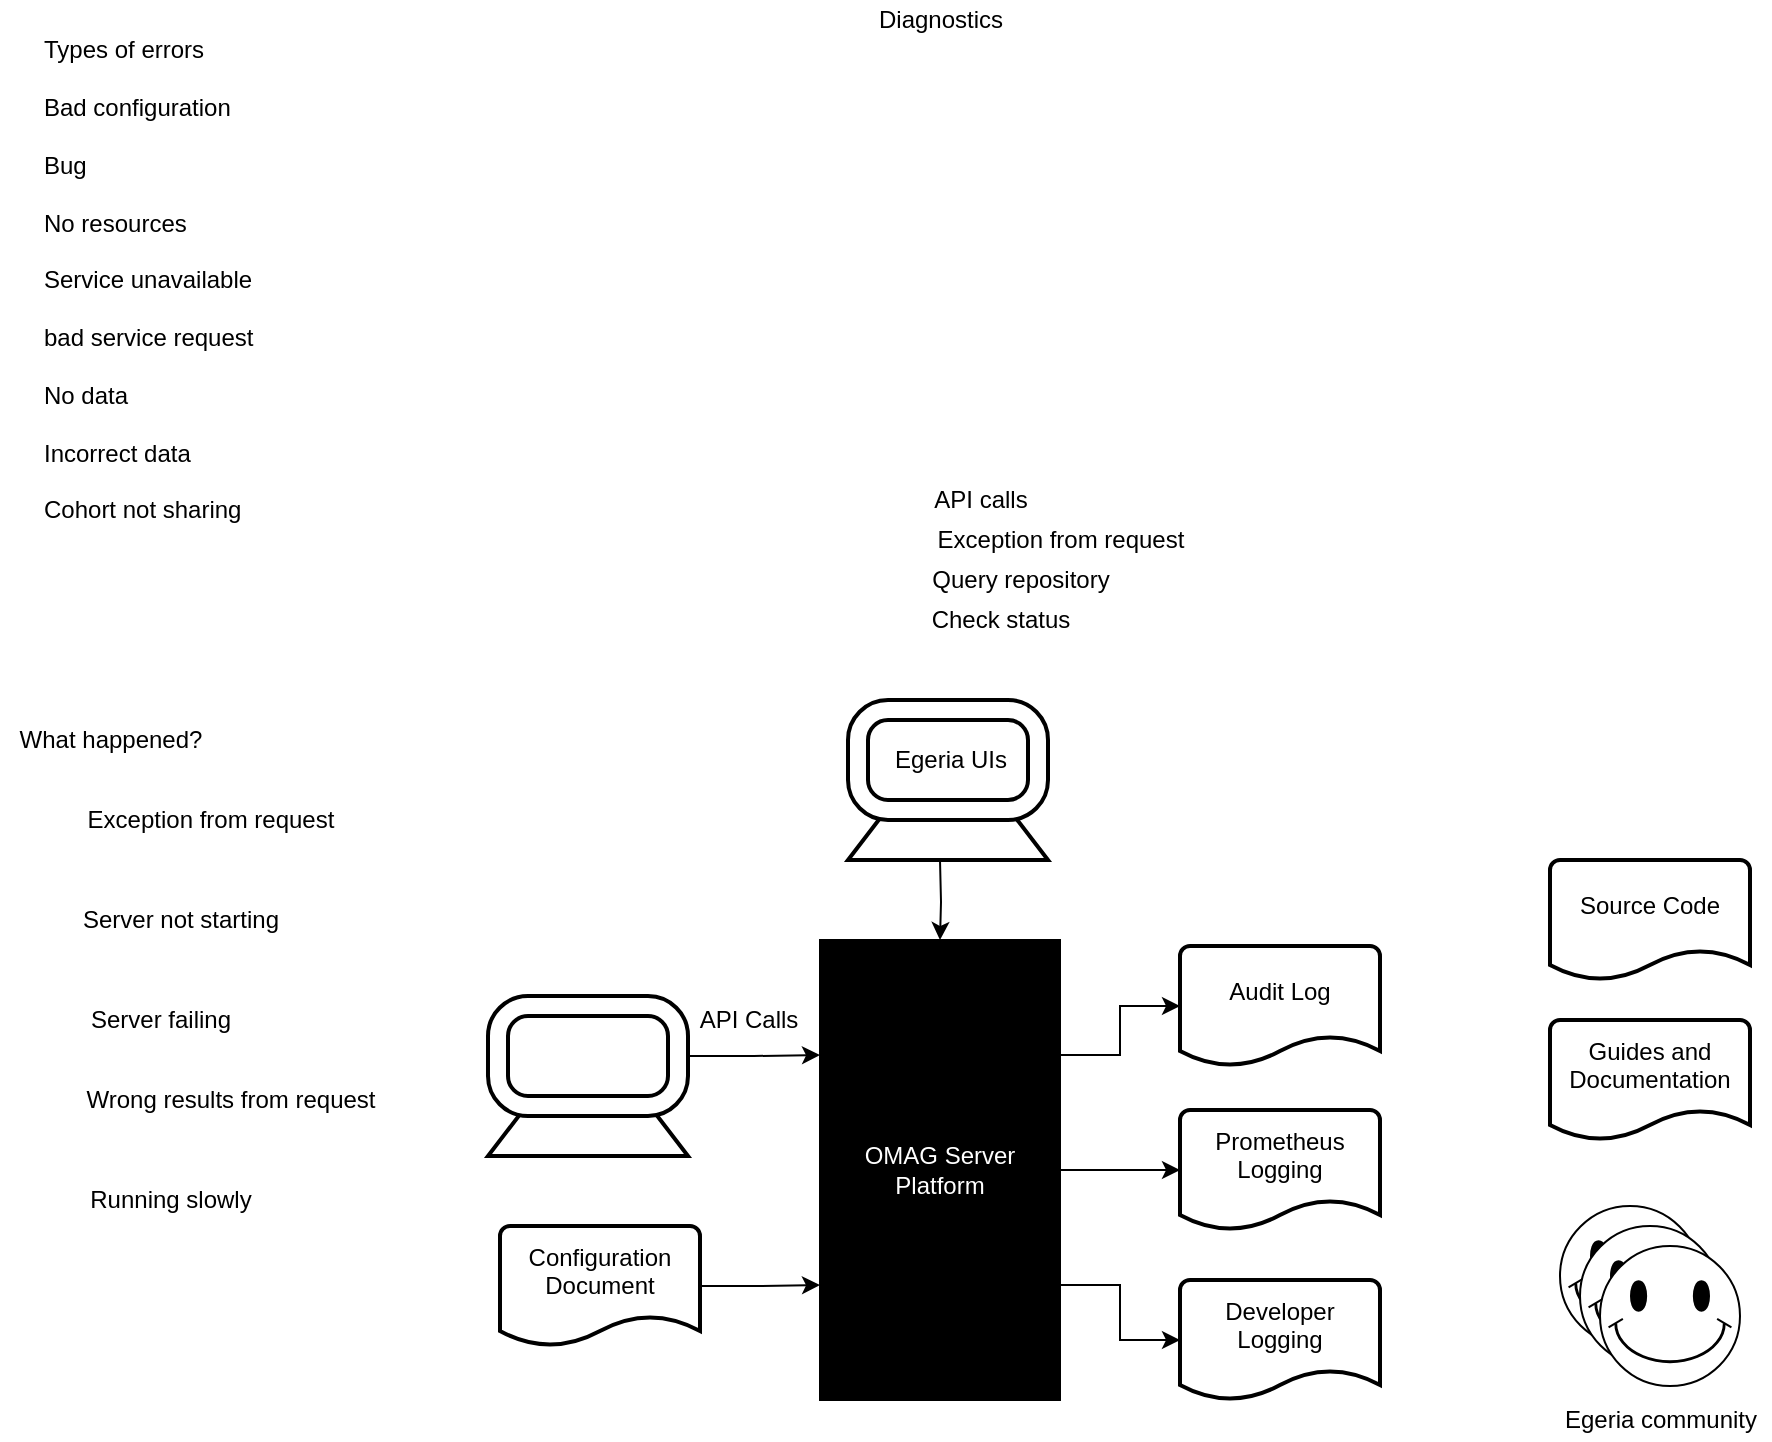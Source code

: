 <mxfile version="14.5.1" type="device" pages="2"><diagram id="1YHvJM6JdmQhIbN05X3f" name="diagnostic-sources"><mxGraphModel dx="1106" dy="1956" grid="1" gridSize="10" guides="1" tooltips="1" connect="1" arrows="1" fold="1" page="1" pageScale="1" pageWidth="827" pageHeight="1169" math="0" shadow="0"><root><mxCell id="0"/><mxCell id="1" parent="0"/><mxCell id="mTaWC9bGOZLNiOwDKI32-23" value="" style="verticalLabelPosition=bottom;verticalAlign=top;html=1;shape=trapezoid;perimeter=trapezoidPerimeter;whiteSpace=wrap;size=0.23;arcSize=10;flipV=1;align=center;direction=west;strokeWidth=2;" vertex="1" parent="1"><mxGeometry x="284" y="468" width="100" height="30" as="geometry"/></mxCell><mxCell id="mTaWC9bGOZLNiOwDKI32-1" value="Types of errors&lt;br&gt;&lt;br&gt;Bad configuration&lt;br&gt;&lt;br&gt;Bug&lt;br&gt;&lt;br&gt;No resources&lt;br&gt;&lt;br&gt;Service unavailable&lt;br&gt;&lt;br&gt;bad service request&lt;br&gt;&lt;br&gt;No data&lt;br&gt;&lt;br&gt;Incorrect data&lt;br&gt;&lt;br&gt;Cohort not sharing" style="text;html=1;align=left;verticalAlign=middle;resizable=0;points=[];autosize=1;" vertex="1" parent="1"><mxGeometry x="60" y="-60" width="120" height="240" as="geometry"/></mxCell><mxCell id="mTaWC9bGOZLNiOwDKI32-2" value="What happened?" style="text;html=1;align=center;verticalAlign=middle;resizable=0;points=[];autosize=1;" vertex="1" parent="1"><mxGeometry x="40" y="280" width="110" height="20" as="geometry"/></mxCell><mxCell id="mTaWC9bGOZLNiOwDKI32-3" value="Exception from request" style="text;html=1;align=center;verticalAlign=middle;resizable=0;points=[];autosize=1;" vertex="1" parent="1"><mxGeometry x="75" y="320" width="140" height="20" as="geometry"/></mxCell><mxCell id="mTaWC9bGOZLNiOwDKI32-4" value="Server not starting" style="text;html=1;align=center;verticalAlign=middle;resizable=0;points=[];autosize=1;" vertex="1" parent="1"><mxGeometry x="75" y="370" width="110" height="20" as="geometry"/></mxCell><mxCell id="mTaWC9bGOZLNiOwDKI32-5" value="Server failing" style="text;html=1;align=center;verticalAlign=middle;resizable=0;points=[];autosize=1;" vertex="1" parent="1"><mxGeometry x="75" y="420" width="90" height="20" as="geometry"/></mxCell><mxCell id="mTaWC9bGOZLNiOwDKI32-6" value="Wrong results from request" style="text;html=1;align=center;verticalAlign=middle;resizable=0;points=[];autosize=1;" vertex="1" parent="1"><mxGeometry x="75" y="460" width="160" height="20" as="geometry"/></mxCell><mxCell id="mTaWC9bGOZLNiOwDKI32-7" value="Running slowly" style="text;html=1;align=center;verticalAlign=middle;resizable=0;points=[];autosize=1;" vertex="1" parent="1"><mxGeometry x="75" y="510" width="100" height="20" as="geometry"/></mxCell><mxCell id="mTaWC9bGOZLNiOwDKI32-8" value="Diagnostics" style="text;html=1;align=center;verticalAlign=middle;resizable=0;points=[];autosize=1;" vertex="1" parent="1"><mxGeometry x="470" y="-80" width="80" height="20" as="geometry"/></mxCell><mxCell id="mTaWC9bGOZLNiOwDKI32-10" value="Exception from request" style="text;html=1;align=center;verticalAlign=middle;resizable=0;points=[];autosize=1;" vertex="1" parent="1"><mxGeometry x="500" y="180" width="140" height="20" as="geometry"/></mxCell><mxCell id="mTaWC9bGOZLNiOwDKI32-14" value="API calls" style="text;html=1;align=center;verticalAlign=middle;resizable=0;points=[];autosize=1;" vertex="1" parent="1"><mxGeometry x="500" y="160" width="60" height="20" as="geometry"/></mxCell><mxCell id="mTaWC9bGOZLNiOwDKI32-16" value="Query repository" style="text;html=1;align=center;verticalAlign=middle;resizable=0;points=[];autosize=1;" vertex="1" parent="1"><mxGeometry x="500" y="200" width="100" height="20" as="geometry"/></mxCell><mxCell id="mTaWC9bGOZLNiOwDKI32-17" value="Check status" style="text;html=1;align=center;verticalAlign=middle;resizable=0;points=[];autosize=1;" vertex="1" parent="1"><mxGeometry x="500" y="220" width="80" height="20" as="geometry"/></mxCell><mxCell id="mTaWC9bGOZLNiOwDKI32-26" style="edgeStyle=orthogonalEdgeStyle;rounded=0;orthogonalLoop=1;jettySize=auto;html=1;entryX=0;entryY=0.5;entryDx=0;entryDy=0;entryPerimeter=0;fontColor=#000000;exitX=1;exitY=0.25;exitDx=0;exitDy=0;" edge="1" parent="1" source="mTaWC9bGOZLNiOwDKI32-18" target="mTaWC9bGOZLNiOwDKI32-19"><mxGeometry relative="1" as="geometry"/></mxCell><mxCell id="mTaWC9bGOZLNiOwDKI32-27" style="edgeStyle=orthogonalEdgeStyle;rounded=0;orthogonalLoop=1;jettySize=auto;html=1;fontColor=#000000;" edge="1" parent="1" source="mTaWC9bGOZLNiOwDKI32-18" target="mTaWC9bGOZLNiOwDKI32-20"><mxGeometry relative="1" as="geometry"/></mxCell><mxCell id="mTaWC9bGOZLNiOwDKI32-31" style="edgeStyle=orthogonalEdgeStyle;rounded=0;orthogonalLoop=1;jettySize=auto;html=1;fontColor=#000000;exitX=1;exitY=0.75;exitDx=0;exitDy=0;" edge="1" parent="1" source="mTaWC9bGOZLNiOwDKI32-18" target="mTaWC9bGOZLNiOwDKI32-28"><mxGeometry relative="1" as="geometry"/></mxCell><mxCell id="mTaWC9bGOZLNiOwDKI32-18" value="OMAG Server Platform" style="rounded=0;whiteSpace=wrap;html=1;align=center;fillColor=#000000;fontColor=#FFFFFF;" vertex="1" parent="1"><mxGeometry x="450" y="390" width="120" height="230" as="geometry"/></mxCell><mxCell id="mTaWC9bGOZLNiOwDKI32-19" value="Audit Log&lt;br&gt;&amp;nbsp;" style="strokeWidth=2;html=1;shape=mxgraph.flowchart.document2;whiteSpace=wrap;size=0.25;align=center;" vertex="1" parent="1"><mxGeometry x="630" y="393" width="100" height="60" as="geometry"/></mxCell><mxCell id="mTaWC9bGOZLNiOwDKI32-20" value="Prometheus Logging&lt;br&gt;&amp;nbsp;" style="strokeWidth=2;html=1;shape=mxgraph.flowchart.document2;whiteSpace=wrap;size=0.25;align=center;" vertex="1" parent="1"><mxGeometry x="630" y="475" width="100" height="60" as="geometry"/></mxCell><mxCell id="mTaWC9bGOZLNiOwDKI32-21" value="Source Code&lt;br&gt;&amp;nbsp;" style="strokeWidth=2;html=1;shape=mxgraph.flowchart.document2;whiteSpace=wrap;size=0.25;align=center;" vertex="1" parent="1"><mxGeometry x="815" y="350" width="100" height="60" as="geometry"/></mxCell><mxCell id="mTaWC9bGOZLNiOwDKI32-25" style="edgeStyle=orthogonalEdgeStyle;rounded=0;orthogonalLoop=1;jettySize=auto;html=1;entryX=0;entryY=0.25;entryDx=0;entryDy=0;fontColor=#000000;" edge="1" parent="1" source="mTaWC9bGOZLNiOwDKI32-22" target="mTaWC9bGOZLNiOwDKI32-18"><mxGeometry relative="1" as="geometry"/></mxCell><mxCell id="mTaWC9bGOZLNiOwDKI32-22" value="" style="verticalLabelPosition=bottom;verticalAlign=top;html=1;shape=mxgraph.basic.rounded_frame;dx=10;align=center;strokeWidth=2;" vertex="1" parent="1"><mxGeometry x="284" y="418" width="100" height="60" as="geometry"/></mxCell><mxCell id="mTaWC9bGOZLNiOwDKI32-24" value="API Calls" style="text;html=1;align=center;verticalAlign=middle;resizable=0;points=[];autosize=1;" vertex="1" parent="1"><mxGeometry x="384" y="420" width="60" height="20" as="geometry"/></mxCell><mxCell id="mTaWC9bGOZLNiOwDKI32-28" value="Developer Logging&lt;br&gt;&amp;nbsp;" style="strokeWidth=2;html=1;shape=mxgraph.flowchart.document2;whiteSpace=wrap;size=0.25;align=center;" vertex="1" parent="1"><mxGeometry x="630" y="560" width="100" height="60" as="geometry"/></mxCell><mxCell id="mTaWC9bGOZLNiOwDKI32-30" style="edgeStyle=orthogonalEdgeStyle;rounded=0;orthogonalLoop=1;jettySize=auto;html=1;entryX=0;entryY=0.75;entryDx=0;entryDy=0;fontColor=#000000;" edge="1" parent="1" source="mTaWC9bGOZLNiOwDKI32-29" target="mTaWC9bGOZLNiOwDKI32-18"><mxGeometry relative="1" as="geometry"/></mxCell><mxCell id="mTaWC9bGOZLNiOwDKI32-29" value="Configuration Document&lt;br&gt;&amp;nbsp;" style="strokeWidth=2;html=1;shape=mxgraph.flowchart.document2;whiteSpace=wrap;size=0.25;align=center;" vertex="1" parent="1"><mxGeometry x="290" y="533" width="100" height="60" as="geometry"/></mxCell><mxCell id="mTaWC9bGOZLNiOwDKI32-32" value="" style="verticalLabelPosition=bottom;verticalAlign=top;html=1;shape=mxgraph.basic.smiley;align=center;" vertex="1" parent="1"><mxGeometry x="820" y="523" width="70" height="70" as="geometry"/></mxCell><mxCell id="mTaWC9bGOZLNiOwDKI32-33" value="" style="verticalLabelPosition=bottom;verticalAlign=top;html=1;shape=mxgraph.basic.smiley;align=center;" vertex="1" parent="1"><mxGeometry x="830" y="533" width="70" height="70" as="geometry"/></mxCell><mxCell id="mTaWC9bGOZLNiOwDKI32-34" value="" style="verticalLabelPosition=bottom;verticalAlign=top;html=1;shape=mxgraph.basic.smiley;align=center;" vertex="1" parent="1"><mxGeometry x="840" y="543" width="70" height="70" as="geometry"/></mxCell><mxCell id="mTaWC9bGOZLNiOwDKI32-35" value="Egeria community" style="text;html=1;align=center;verticalAlign=middle;resizable=0;points=[];autosize=1;fontColor=#000000;" vertex="1" parent="1"><mxGeometry x="815" y="620" width="110" height="20" as="geometry"/></mxCell><mxCell id="mTaWC9bGOZLNiOwDKI32-36" value="Guides and Documentation&lt;br&gt;&amp;nbsp;" style="strokeWidth=2;html=1;shape=mxgraph.flowchart.document2;whiteSpace=wrap;size=0.25;align=center;" vertex="1" parent="1"><mxGeometry x="815" y="430" width="100" height="60" as="geometry"/></mxCell><mxCell id="mTaWC9bGOZLNiOwDKI32-37" value="" style="verticalLabelPosition=bottom;verticalAlign=top;html=1;shape=trapezoid;perimeter=trapezoidPerimeter;whiteSpace=wrap;size=0.23;arcSize=10;flipV=1;align=center;direction=west;strokeWidth=2;" vertex="1" parent="1"><mxGeometry x="464" y="320" width="100" height="30" as="geometry"/></mxCell><mxCell id="mTaWC9bGOZLNiOwDKI32-38" style="edgeStyle=orthogonalEdgeStyle;rounded=0;orthogonalLoop=1;jettySize=auto;html=1;entryX=0.5;entryY=0;entryDx=0;entryDy=0;fontColor=#000000;" edge="1" parent="1" target="mTaWC9bGOZLNiOwDKI32-18"><mxGeometry relative="1" as="geometry"><mxPoint x="630" y="299.5" as="targetPoint"/><mxPoint x="510" y="350" as="sourcePoint"/></mxGeometry></mxCell><mxCell id="mTaWC9bGOZLNiOwDKI32-39" value="" style="verticalLabelPosition=bottom;verticalAlign=top;html=1;shape=mxgraph.basic.rounded_frame;dx=10;align=center;strokeWidth=2;" vertex="1" parent="1"><mxGeometry x="464" y="270" width="100" height="60" as="geometry"/></mxCell><mxCell id="mTaWC9bGOZLNiOwDKI32-40" value="Egeria UIs" style="text;html=1;align=center;verticalAlign=middle;resizable=0;points=[];autosize=1;" vertex="1" parent="1"><mxGeometry x="480" y="290" width="70" height="20" as="geometry"/></mxCell></root></mxGraphModel></diagram><diagram id="swhyjYUeKy6fQXURkowZ" name="diagnostic-process"><mxGraphModel dx="1106" dy="787" grid="1" gridSize="10" guides="1" tooltips="1" connect="1" arrows="1" fold="1" page="1" pageScale="1" pageWidth="827" pageHeight="1169" math="0" shadow="0"><root><mxCell id="fo-PyP31qlLtmNvHCgfN-0"/><mxCell id="fo-PyP31qlLtmNvHCgfN-1" parent="fo-PyP31qlLtmNvHCgfN-0"/><mxCell id="fo-PyP31qlLtmNvHCgfN-6" value="Information Gathering" style="rounded=1;whiteSpace=wrap;html=1;strokeWidth=2;fillColor=#000000;align=center;fontColor=#FFFFFF;verticalAlign=top;fontStyle=1" vertex="1" parent="fo-PyP31qlLtmNvHCgfN-1"><mxGeometry x="50" y="50" width="480" height="150" as="geometry"/></mxCell><mxCell id="fo-PyP31qlLtmNvHCgfN-3" value="Clarify the problem" style="rounded=1;whiteSpace=wrap;html=1;strokeWidth=2;align=center;" vertex="1" parent="fo-PyP31qlLtmNvHCgfN-1"><mxGeometry x="80" y="110" width="120" height="60" as="geometry"/></mxCell><mxCell id="fo-PyP31qlLtmNvHCgfN-4" value="Classify the problem" style="rounded=1;whiteSpace=wrap;html=1;strokeWidth=2;align=center;" vertex="1" parent="fo-PyP31qlLtmNvHCgfN-1"><mxGeometry x="230" y="110" width="120" height="60" as="geometry"/></mxCell><mxCell id="fo-PyP31qlLtmNvHCgfN-5" value="Gather diagnostics" style="rounded=1;whiteSpace=wrap;html=1;strokeWidth=2;align=center;" vertex="1" parent="fo-PyP31qlLtmNvHCgfN-1"><mxGeometry x="380" y="110" width="120" height="60" as="geometry"/></mxCell><mxCell id="fo-PyP31qlLtmNvHCgfN-7" value="Information Integration and Interpretation" style="rounded=1;whiteSpace=wrap;html=1;strokeWidth=2;fillColor=#000000;align=center;fontColor=#FFFFFF;verticalAlign=top;fontStyle=1" vertex="1" parent="fo-PyP31qlLtmNvHCgfN-1"><mxGeometry x="50" y="240" width="480" height="150" as="geometry"/></mxCell><mxCell id="fo-PyP31qlLtmNvHCgfN-9" value="Understand correct behavior" style="rounded=1;whiteSpace=wrap;html=1;strokeWidth=2;align=center;" vertex="1" parent="fo-PyP31qlLtmNvHCgfN-1"><mxGeometry x="80" y="300" width="120" height="60" as="geometry"/></mxCell><mxCell id="fo-PyP31qlLtmNvHCgfN-10" value="Understand actual behavior" style="rounded=1;whiteSpace=wrap;html=1;strokeWidth=2;align=center;" vertex="1" parent="fo-PyP31qlLtmNvHCgfN-1"><mxGeometry x="230" y="300" width="120" height="60" as="geometry"/></mxCell><mxCell id="fo-PyP31qlLtmNvHCgfN-11" value="Classify the&lt;br&gt;behavior" style="rounded=1;whiteSpace=wrap;html=1;strokeWidth=2;align=center;" vertex="1" parent="fo-PyP31qlLtmNvHCgfN-1"><mxGeometry x="380" y="300" width="120" height="60" as="geometry"/></mxCell><mxCell id="fo-PyP31qlLtmNvHCgfN-12" value="" style="shape=flexArrow;endArrow=classic;html=1;fontColor=#FFFFFF;exitX=0.5;exitY=1;exitDx=0;exitDy=0;fillColor=#1ba1e2;strokeColor=#006EAF;" edge="1" parent="fo-PyP31qlLtmNvHCgfN-1" source="fo-PyP31qlLtmNvHCgfN-6" target="fo-PyP31qlLtmNvHCgfN-7"><mxGeometry width="50" height="50" relative="1" as="geometry"><mxPoint x="390" y="420" as="sourcePoint"/><mxPoint x="440" y="370" as="targetPoint"/></mxGeometry></mxCell><mxCell id="fo-PyP31qlLtmNvHCgfN-13" value="Taking Action" style="rounded=1;whiteSpace=wrap;html=1;strokeWidth=2;fillColor=#000000;align=center;fontColor=#FFFFFF;verticalAlign=top;fontStyle=1" vertex="1" parent="fo-PyP31qlLtmNvHCgfN-1"><mxGeometry x="50" y="430" width="480" height="150" as="geometry"/></mxCell><mxCell id="fo-PyP31qlLtmNvHCgfN-14" value="Agree necessary&lt;br&gt;changes" style="rounded=1;whiteSpace=wrap;html=1;strokeWidth=2;align=center;" vertex="1" parent="fo-PyP31qlLtmNvHCgfN-1"><mxGeometry x="80" y="490" width="120" height="60" as="geometry"/></mxCell><mxCell id="fo-PyP31qlLtmNvHCgfN-15" value="Make necessary&lt;br&gt;changes" style="rounded=1;whiteSpace=wrap;html=1;strokeWidth=2;align=center;" vertex="1" parent="fo-PyP31qlLtmNvHCgfN-1"><mxGeometry x="230" y="490" width="120" height="60" as="geometry"/></mxCell><mxCell id="fo-PyP31qlLtmNvHCgfN-16" value="Monitor&lt;br&gt;results" style="rounded=1;whiteSpace=wrap;html=1;strokeWidth=2;align=center;" vertex="1" parent="fo-PyP31qlLtmNvHCgfN-1"><mxGeometry x="380" y="490" width="120" height="60" as="geometry"/></mxCell><mxCell id="fo-PyP31qlLtmNvHCgfN-17" value="" style="shape=flexArrow;endArrow=classic;html=1;fontColor=#FFFFFF;exitX=0.5;exitY=1;exitDx=0;exitDy=0;fillColor=#1ba1e2;strokeColor=#006EAF;" edge="1" parent="fo-PyP31qlLtmNvHCgfN-1" source="fo-PyP31qlLtmNvHCgfN-7" target="fo-PyP31qlLtmNvHCgfN-13"><mxGeometry width="50" height="50" relative="1" as="geometry"><mxPoint x="390" y="420" as="sourcePoint"/><mxPoint x="440" y="370" as="targetPoint"/></mxGeometry></mxCell><mxCell id="fo-PyP31qlLtmNvHCgfN-18" value="" style="shape=flexArrow;endArrow=classic;html=1;fontColor=#FFFFFF;exitX=1;exitY=0.5;exitDx=0;exitDy=0;entryX=1;entryY=0.5;entryDx=0;entryDy=0;fillColor=#1ba1e2;strokeColor=#006EAF;" edge="1" parent="fo-PyP31qlLtmNvHCgfN-1" source="fo-PyP31qlLtmNvHCgfN-13" target="fo-PyP31qlLtmNvHCgfN-6"><mxGeometry width="50" height="50" relative="1" as="geometry"><mxPoint x="390" y="420" as="sourcePoint"/><mxPoint x="440" y="370" as="targetPoint"/><Array as="points"><mxPoint x="590" y="505"/><mxPoint x="590" y="125"/></Array></mxGeometry></mxCell></root></mxGraphModel></diagram></mxfile>